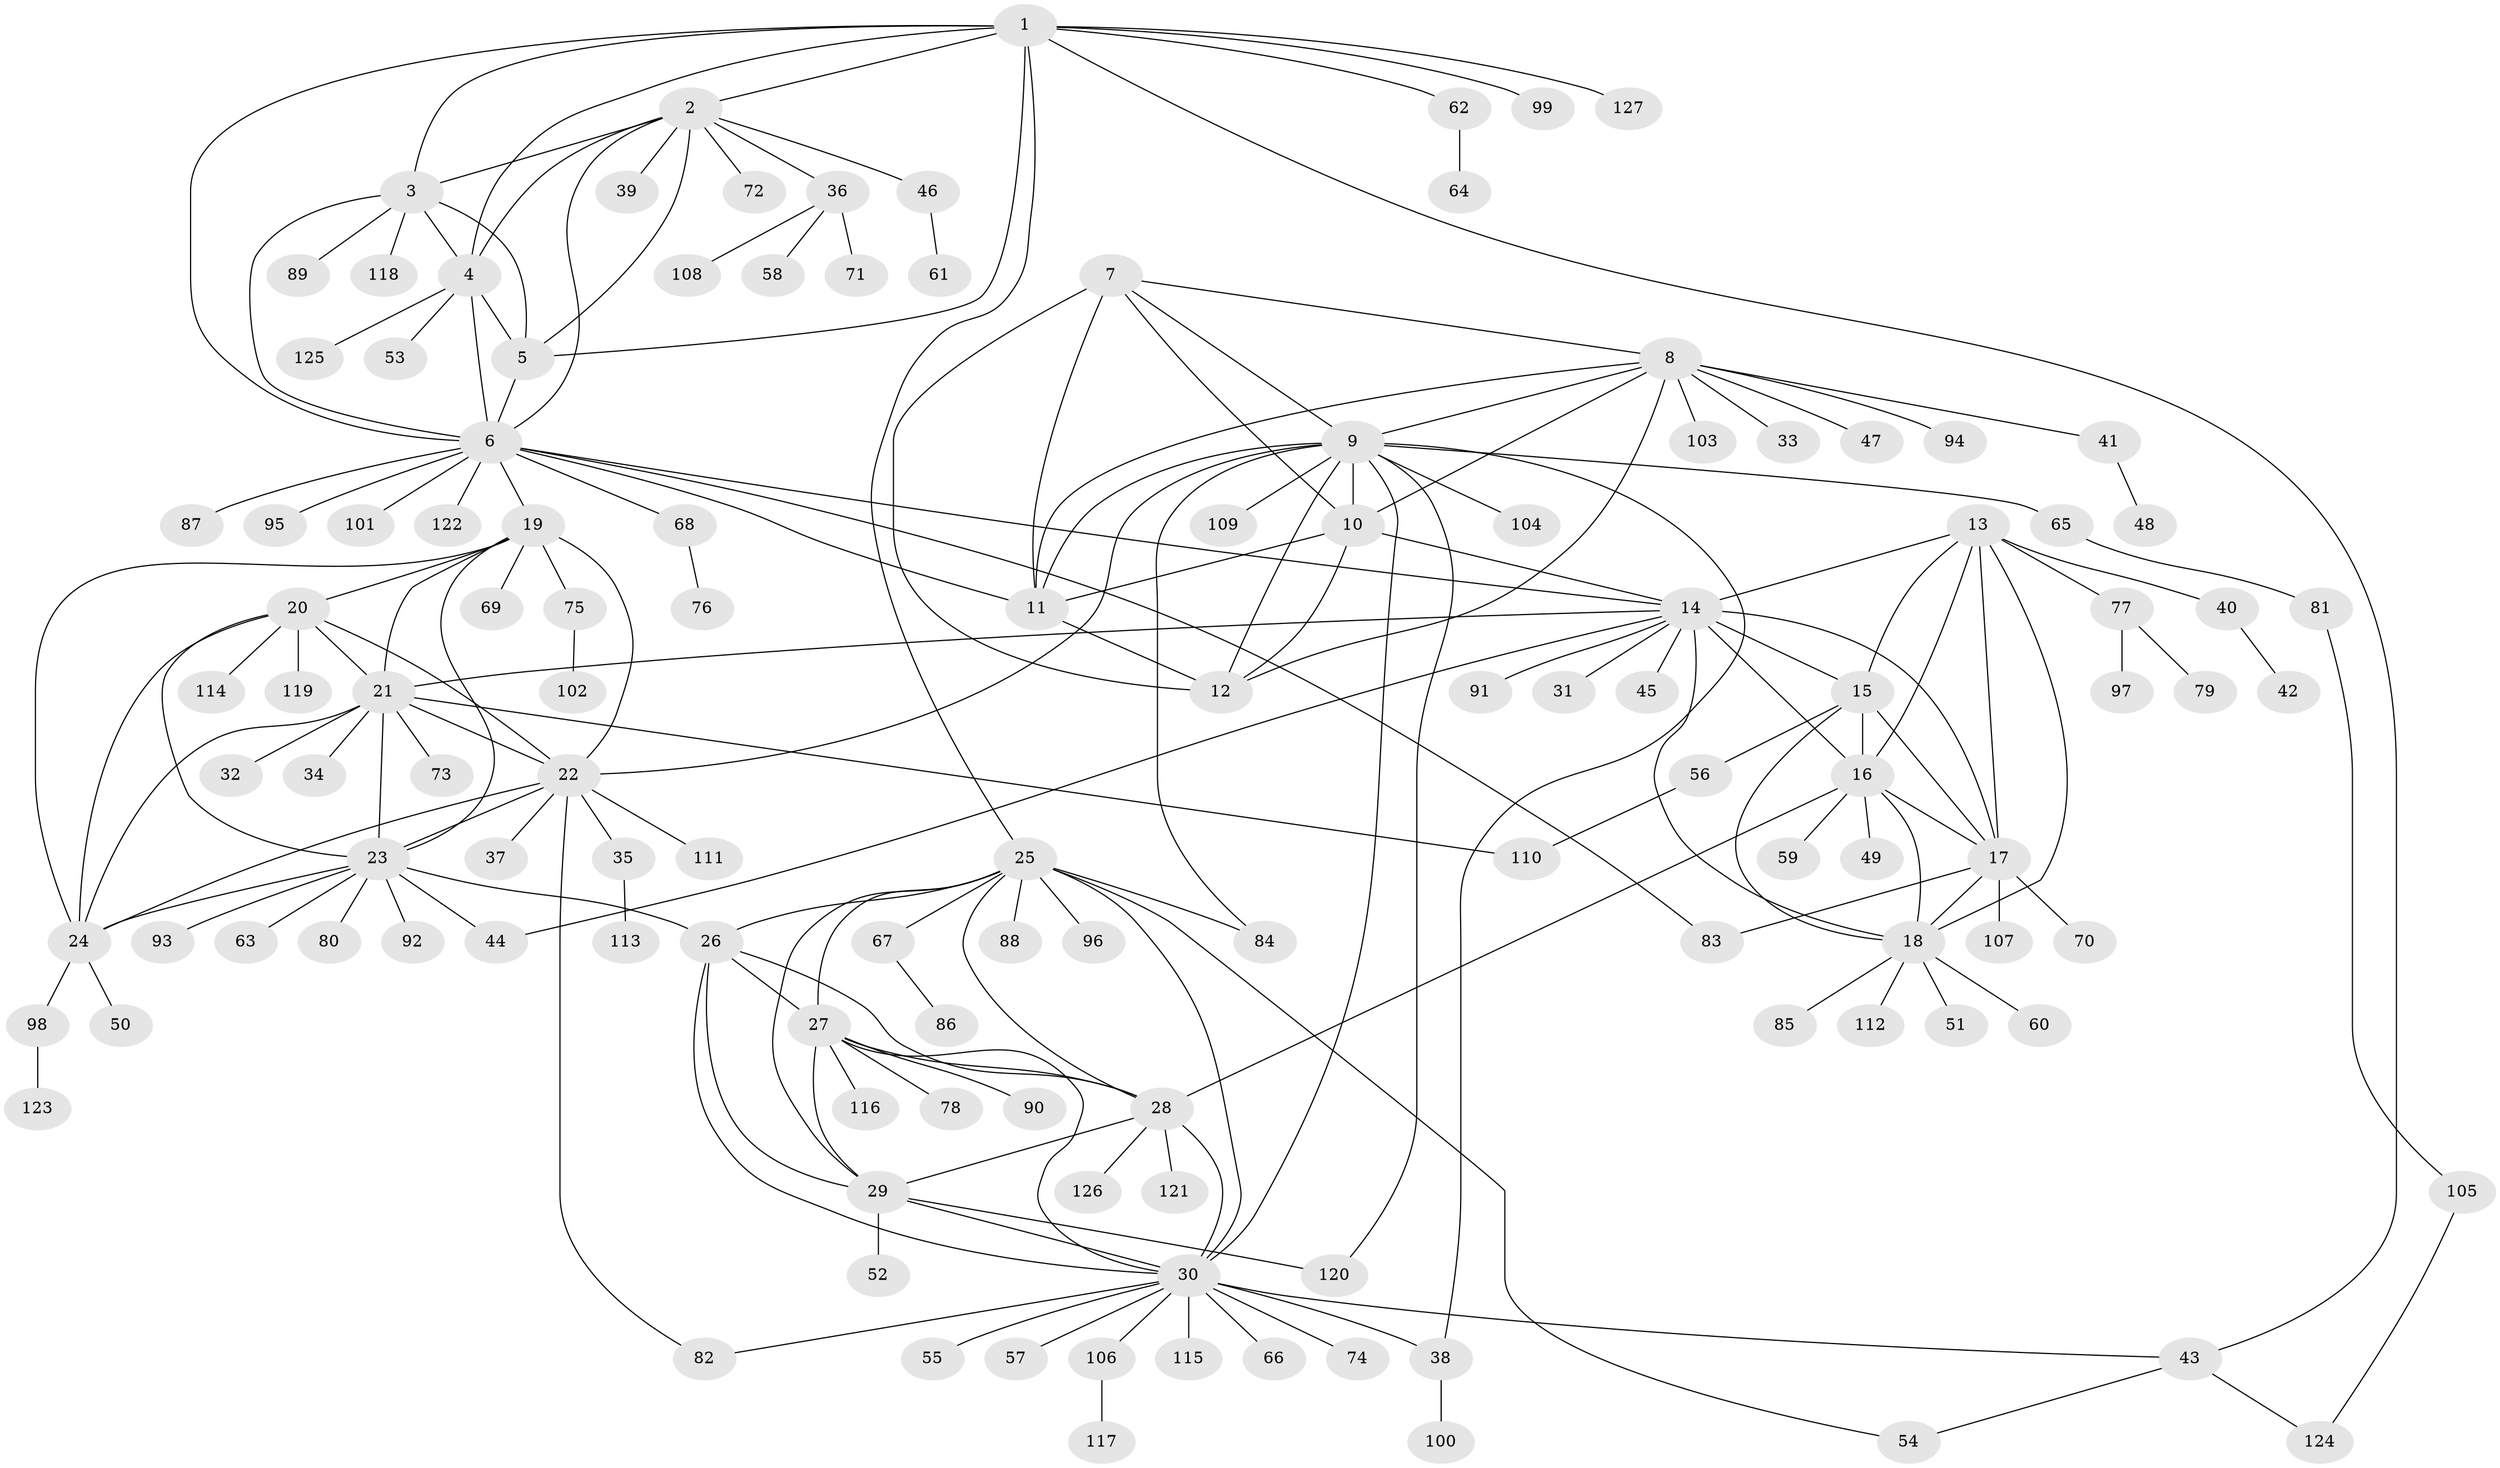 // Generated by graph-tools (version 1.1) at 2025/11/02/27/25 16:11:33]
// undirected, 127 vertices, 192 edges
graph export_dot {
graph [start="1"]
  node [color=gray90,style=filled];
  1;
  2;
  3;
  4;
  5;
  6;
  7;
  8;
  9;
  10;
  11;
  12;
  13;
  14;
  15;
  16;
  17;
  18;
  19;
  20;
  21;
  22;
  23;
  24;
  25;
  26;
  27;
  28;
  29;
  30;
  31;
  32;
  33;
  34;
  35;
  36;
  37;
  38;
  39;
  40;
  41;
  42;
  43;
  44;
  45;
  46;
  47;
  48;
  49;
  50;
  51;
  52;
  53;
  54;
  55;
  56;
  57;
  58;
  59;
  60;
  61;
  62;
  63;
  64;
  65;
  66;
  67;
  68;
  69;
  70;
  71;
  72;
  73;
  74;
  75;
  76;
  77;
  78;
  79;
  80;
  81;
  82;
  83;
  84;
  85;
  86;
  87;
  88;
  89;
  90;
  91;
  92;
  93;
  94;
  95;
  96;
  97;
  98;
  99;
  100;
  101;
  102;
  103;
  104;
  105;
  106;
  107;
  108;
  109;
  110;
  111;
  112;
  113;
  114;
  115;
  116;
  117;
  118;
  119;
  120;
  121;
  122;
  123;
  124;
  125;
  126;
  127;
  1 -- 2;
  1 -- 3;
  1 -- 4;
  1 -- 5;
  1 -- 6;
  1 -- 25;
  1 -- 43;
  1 -- 62;
  1 -- 99;
  1 -- 127;
  2 -- 3;
  2 -- 4;
  2 -- 5;
  2 -- 6;
  2 -- 36;
  2 -- 39;
  2 -- 46;
  2 -- 72;
  3 -- 4;
  3 -- 5;
  3 -- 6;
  3 -- 89;
  3 -- 118;
  4 -- 5;
  4 -- 6;
  4 -- 53;
  4 -- 125;
  5 -- 6;
  6 -- 11;
  6 -- 14;
  6 -- 19;
  6 -- 68;
  6 -- 83;
  6 -- 87;
  6 -- 95;
  6 -- 101;
  6 -- 122;
  7 -- 8;
  7 -- 9;
  7 -- 10;
  7 -- 11;
  7 -- 12;
  8 -- 9;
  8 -- 10;
  8 -- 11;
  8 -- 12;
  8 -- 33;
  8 -- 41;
  8 -- 47;
  8 -- 94;
  8 -- 103;
  9 -- 10;
  9 -- 11;
  9 -- 12;
  9 -- 22;
  9 -- 30;
  9 -- 38;
  9 -- 65;
  9 -- 84;
  9 -- 104;
  9 -- 109;
  9 -- 120;
  10 -- 11;
  10 -- 12;
  10 -- 14;
  11 -- 12;
  13 -- 14;
  13 -- 15;
  13 -- 16;
  13 -- 17;
  13 -- 18;
  13 -- 40;
  13 -- 77;
  14 -- 15;
  14 -- 16;
  14 -- 17;
  14 -- 18;
  14 -- 21;
  14 -- 31;
  14 -- 44;
  14 -- 45;
  14 -- 91;
  15 -- 16;
  15 -- 17;
  15 -- 18;
  15 -- 56;
  16 -- 17;
  16 -- 18;
  16 -- 28;
  16 -- 49;
  16 -- 59;
  17 -- 18;
  17 -- 70;
  17 -- 83;
  17 -- 107;
  18 -- 51;
  18 -- 60;
  18 -- 85;
  18 -- 112;
  19 -- 20;
  19 -- 21;
  19 -- 22;
  19 -- 23;
  19 -- 24;
  19 -- 69;
  19 -- 75;
  20 -- 21;
  20 -- 22;
  20 -- 23;
  20 -- 24;
  20 -- 114;
  20 -- 119;
  21 -- 22;
  21 -- 23;
  21 -- 24;
  21 -- 32;
  21 -- 34;
  21 -- 73;
  21 -- 110;
  22 -- 23;
  22 -- 24;
  22 -- 35;
  22 -- 37;
  22 -- 82;
  22 -- 111;
  23 -- 24;
  23 -- 26;
  23 -- 44;
  23 -- 63;
  23 -- 80;
  23 -- 92;
  23 -- 93;
  24 -- 50;
  24 -- 98;
  25 -- 26;
  25 -- 27;
  25 -- 28;
  25 -- 29;
  25 -- 30;
  25 -- 54;
  25 -- 67;
  25 -- 84;
  25 -- 88;
  25 -- 96;
  26 -- 27;
  26 -- 28;
  26 -- 29;
  26 -- 30;
  27 -- 28;
  27 -- 29;
  27 -- 30;
  27 -- 78;
  27 -- 90;
  27 -- 116;
  28 -- 29;
  28 -- 30;
  28 -- 121;
  28 -- 126;
  29 -- 30;
  29 -- 52;
  29 -- 120;
  30 -- 38;
  30 -- 43;
  30 -- 55;
  30 -- 57;
  30 -- 66;
  30 -- 74;
  30 -- 82;
  30 -- 106;
  30 -- 115;
  35 -- 113;
  36 -- 58;
  36 -- 71;
  36 -- 108;
  38 -- 100;
  40 -- 42;
  41 -- 48;
  43 -- 54;
  43 -- 124;
  46 -- 61;
  56 -- 110;
  62 -- 64;
  65 -- 81;
  67 -- 86;
  68 -- 76;
  75 -- 102;
  77 -- 79;
  77 -- 97;
  81 -- 105;
  98 -- 123;
  105 -- 124;
  106 -- 117;
}
